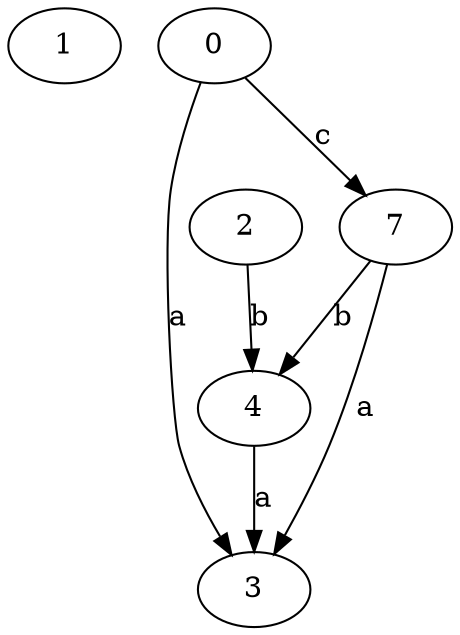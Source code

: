 strict digraph  {
1;
2;
3;
4;
0;
7;
2 -> 4  [label=b];
4 -> 3  [label=a];
0 -> 3  [label=a];
0 -> 7  [label=c];
7 -> 3  [label=a];
7 -> 4  [label=b];
}

